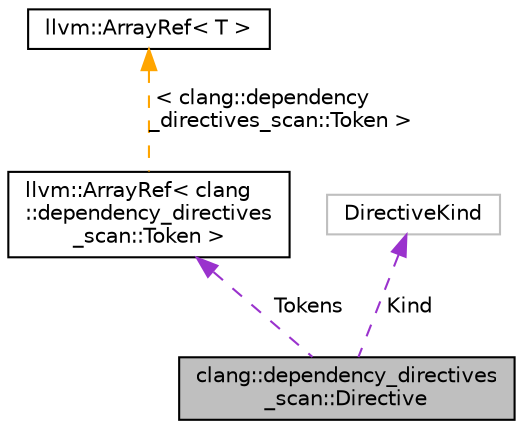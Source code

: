 digraph "clang::dependency_directives_scan::Directive"
{
 // LATEX_PDF_SIZE
  bgcolor="transparent";
  edge [fontname="Helvetica",fontsize="10",labelfontname="Helvetica",labelfontsize="10"];
  node [fontname="Helvetica",fontsize="10",shape=record];
  Node1 [label="clang::dependency_directives\l_scan::Directive",height=0.2,width=0.4,color="black", fillcolor="grey75", style="filled", fontcolor="black",tooltip="Represents a directive that's lexed as part of the dependency directives scanning."];
  Node2 -> Node1 [dir="back",color="darkorchid3",fontsize="10",style="dashed",label=" Tokens" ,fontname="Helvetica"];
  Node2 [label="llvm::ArrayRef\< clang\l::dependency_directives\l_scan::Token \>",height=0.2,width=0.4,color="black",URL="$classllvm_1_1ArrayRef.html",tooltip=" "];
  Node3 -> Node2 [dir="back",color="orange",fontsize="10",style="dashed",label=" \< clang::dependency\l_directives_scan::Token \>" ,fontname="Helvetica"];
  Node3 [label="llvm::ArrayRef\< T \>",height=0.2,width=0.4,color="black",URL="$classllvm_1_1ArrayRef.html",tooltip=" "];
  Node4 -> Node1 [dir="back",color="darkorchid3",fontsize="10",style="dashed",label=" Kind" ,fontname="Helvetica"];
  Node4 [label="DirectiveKind",height=0.2,width=0.4,color="grey75",tooltip=" "];
}
